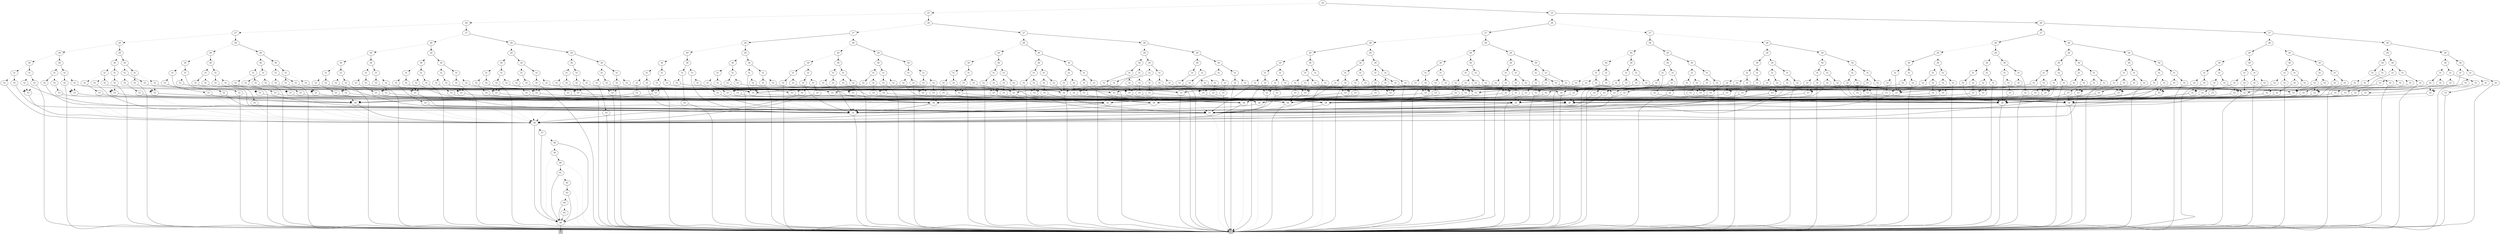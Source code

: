 digraph G {
0 [shape=box, label="0", style=filled, shape=box, height=0.3, width=0.3];
1 [shape=box, label="1", style=filled, shape=box, height=0.3, width=0.3];
3200 [label="24"];
3200 -> 2888 [style=dotted];
3200 -> 3199 [style=filled];
2888 [label="25"];
2888 -> 2735 [style=dotted];
2888 -> 2887 [style=filled];
2735 [label="26"];
2735 -> 2650 [style=dotted];
2735 -> 2734 [style=filled];
2650 [label="27"];
2650 -> 2608 [style=dotted];
2650 -> 2649 [style=filled];
2608 [label="28"];
2608 -> 2584 [style=dotted];
2608 -> 2607 [style=filled];
2584 [label="29"];
2584 -> 2573 [style=dotted];
2584 -> 2583 [style=filled];
2573 [label="30"];
2573 -> 2569 [style=dotted];
2573 -> 2572 [style=filled];
2569 [label="31"];
2569 -> 2567 [style=dotted];
2569 -> 2568 [style=filled];
2567 [label="32"];
2567 -> 2566 [style=dotted];
2567 -> 400 [style=filled];
2566 [label="33"];
2566 -> 2565 [style=dotted];
2566 -> 400 [style=filled];
2565 [label="34"];
2565 -> 444 [style=dotted];
2565 -> 400 [style=filled];
444 [label="35"];
444 -> 400 [style=dotted];
444 -> 1 [style=filled];
400 [label="36"];
400 -> 399 [style=dotted];
400 -> 99 [style=filled];
399 [label="37"];
399 -> 398 [style=dotted];
399 -> 99 [style=filled];
398 [label="38"];
398 -> 397 [style=dotted];
398 -> 99 [style=filled];
397 [label="39"];
397 -> 1 [style=dotted];
397 -> 396 [style=filled];
396 [label="40"];
396 -> 1 [style=dotted];
396 -> 395 [style=filled];
395 [label="41"];
395 -> 394 [style=dotted];
395 -> 99 [style=filled];
394 [label="42"];
394 -> 1 [style=dotted];
394 -> 393 [style=filled];
393 [label="43"];
393 -> 392 [style=dotted];
393 -> 99 [style=filled];
392 [label="44"];
392 -> 391 [style=dotted];
392 -> 99 [style=filled];
391 [label="45"];
391 -> 1 [style=dotted];
391 -> 99 [style=filled];
99 [label="48"];
99 -> 1 [style=dotted];
99 -> 0 [style=filled];
2568 [label="32"];
2568 -> 2566 [style=dotted];
2568 -> 444 [style=filled];
2572 [label="31"];
2572 -> 2570 [style=dotted];
2572 -> 2571 [style=filled];
2570 [label="32"];
2570 -> 2566 [style=dotted];
2570 -> 402 [style=filled];
402 [label="35"];
402 -> 1 [style=dotted];
402 -> 400 [style=filled];
2571 [label="32"];
2571 -> 2566 [style=dotted];
2571 -> 1 [style=filled];
2583 [label="30"];
2583 -> 2579 [style=dotted];
2583 -> 2582 [style=filled];
2579 [label="31"];
2579 -> 2577 [style=dotted];
2579 -> 2578 [style=filled];
2577 [label="32"];
2577 -> 2575 [style=dotted];
2577 -> 2576 [style=filled];
2575 [label="33"];
2575 -> 2565 [style=dotted];
2575 -> 2574 [style=filled];
2574 [label="34"];
2574 -> 400 [style=dotted];
2574 -> 444 [style=filled];
2576 [label="33"];
2576 -> 400 [style=dotted];
2576 -> 2574 [style=filled];
2578 [label="32"];
2578 -> 2575 [style=dotted];
2578 -> 444 [style=filled];
2582 [label="31"];
2582 -> 2580 [style=dotted];
2582 -> 2581 [style=filled];
2580 [label="32"];
2580 -> 2575 [style=dotted];
2580 -> 413 [style=filled];
413 [label="33"];
413 -> 402 [style=dotted];
413 -> 412 [style=filled];
412 [label="34"];
412 -> 402 [style=dotted];
412 -> 1 [style=filled];
2581 [label="32"];
2581 -> 2575 [style=dotted];
2581 -> 1 [style=filled];
2607 [label="29"];
2607 -> 2596 [style=dotted];
2607 -> 2606 [style=filled];
2596 [label="30"];
2596 -> 2592 [style=dotted];
2596 -> 2595 [style=filled];
2592 [label="31"];
2592 -> 2588 [style=dotted];
2592 -> 2591 [style=filled];
2588 [label="32"];
2588 -> 2586 [style=dotted];
2588 -> 2587 [style=filled];
2586 [label="33"];
2586 -> 2565 [style=dotted];
2586 -> 2585 [style=filled];
2585 [label="34"];
2585 -> 400 [style=dotted];
2585 -> 402 [style=filled];
2587 [label="33"];
2587 -> 400 [style=dotted];
2587 -> 2585 [style=filled];
2591 [label="32"];
2591 -> 2586 [style=dotted];
2591 -> 2590 [style=filled];
2590 [label="33"];
2590 -> 444 [style=dotted];
2590 -> 2589 [style=filled];
2589 [label="34"];
2589 -> 444 [style=dotted];
2589 -> 1 [style=filled];
2595 [label="31"];
2595 -> 2593 [style=dotted];
2595 -> 2594 [style=filled];
2593 [label="32"];
2593 -> 2586 [style=dotted];
2593 -> 402 [style=filled];
2594 [label="32"];
2594 -> 2586 [style=dotted];
2594 -> 1 [style=filled];
2606 [label="30"];
2606 -> 2602 [style=dotted];
2606 -> 2605 [style=filled];
2602 [label="31"];
2602 -> 2600 [style=dotted];
2602 -> 2601 [style=filled];
2600 [label="32"];
2600 -> 2598 [style=dotted];
2600 -> 2599 [style=filled];
2598 [label="33"];
2598 -> 2565 [style=dotted];
2598 -> 2597 [style=filled];
2597 [label="34"];
2597 -> 400 [style=dotted];
2597 -> 1 [style=filled];
2599 [label="33"];
2599 -> 400 [style=dotted];
2599 -> 2597 [style=filled];
2601 [label="32"];
2601 -> 2598 [style=dotted];
2601 -> 2590 [style=filled];
2605 [label="31"];
2605 -> 2603 [style=dotted];
2605 -> 2604 [style=filled];
2603 [label="32"];
2603 -> 2598 [style=dotted];
2603 -> 413 [style=filled];
2604 [label="32"];
2604 -> 2598 [style=dotted];
2604 -> 1 [style=filled];
2649 [label="28"];
2649 -> 2628 [style=dotted];
2649 -> 2648 [style=filled];
2628 [label="29"];
2628 -> 2617 [style=dotted];
2628 -> 2627 [style=filled];
2617 [label="30"];
2617 -> 2612 [style=dotted];
2617 -> 2616 [style=filled];
2612 [label="31"];
2612 -> 2610 [style=dotted];
2612 -> 2611 [style=filled];
2610 [label="32"];
2610 -> 2565 [style=dotted];
2610 -> 2609 [style=filled];
2609 [label="33"];
2609 -> 400 [style=dotted];
2609 -> 2565 [style=filled];
2611 [label="32"];
2611 -> 2565 [style=dotted];
2611 -> 444 [style=filled];
2616 [label="31"];
2616 -> 2614 [style=dotted];
2616 -> 2615 [style=filled];
2614 [label="32"];
2614 -> 2565 [style=dotted];
2614 -> 2613 [style=filled];
2613 [label="33"];
2613 -> 402 [style=dotted];
2613 -> 405 [style=filled];
405 [label="34"];
405 -> 1 [style=dotted];
405 -> 402 [style=filled];
2615 [label="32"];
2615 -> 2565 [style=dotted];
2615 -> 1 [style=filled];
2627 [label="30"];
2627 -> 2622 [style=dotted];
2627 -> 2626 [style=filled];
2622 [label="31"];
2622 -> 2620 [style=dotted];
2622 -> 2621 [style=filled];
2620 [label="32"];
2620 -> 2618 [style=dotted];
2620 -> 2619 [style=filled];
2618 [label="33"];
2618 -> 2565 [style=dotted];
2618 -> 444 [style=filled];
2619 [label="33"];
2619 -> 400 [style=dotted];
2619 -> 444 [style=filled];
2621 [label="32"];
2621 -> 2618 [style=dotted];
2621 -> 444 [style=filled];
2626 [label="31"];
2626 -> 2624 [style=dotted];
2626 -> 2625 [style=filled];
2624 [label="32"];
2624 -> 2618 [style=dotted];
2624 -> 2623 [style=filled];
2623 [label="33"];
2623 -> 402 [style=dotted];
2623 -> 1 [style=filled];
2625 [label="32"];
2625 -> 2618 [style=dotted];
2625 -> 1 [style=filled];
2648 [label="29"];
2648 -> 2638 [style=dotted];
2648 -> 2647 [style=filled];
2638 [label="30"];
2638 -> 2634 [style=dotted];
2638 -> 2637 [style=filled];
2634 [label="31"];
2634 -> 2632 [style=dotted];
2634 -> 2633 [style=filled];
2632 [label="32"];
2632 -> 2630 [style=dotted];
2632 -> 2631 [style=filled];
2630 [label="33"];
2630 -> 2565 [style=dotted];
2630 -> 2629 [style=filled];
2629 [label="34"];
2629 -> 444 [style=dotted];
2629 -> 402 [style=filled];
2631 [label="33"];
2631 -> 400 [style=dotted];
2631 -> 2629 [style=filled];
2633 [label="32"];
2633 -> 2630 [style=dotted];
2633 -> 2590 [style=filled];
2637 [label="31"];
2637 -> 2635 [style=dotted];
2637 -> 2636 [style=filled];
2635 [label="32"];
2635 -> 2630 [style=dotted];
2635 -> 2613 [style=filled];
2636 [label="32"];
2636 -> 2630 [style=dotted];
2636 -> 1 [style=filled];
2647 [label="30"];
2647 -> 2643 [style=dotted];
2647 -> 2646 [style=filled];
2643 [label="31"];
2643 -> 2641 [style=dotted];
2643 -> 2642 [style=filled];
2641 [label="32"];
2641 -> 2639 [style=dotted];
2641 -> 2640 [style=filled];
2639 [label="33"];
2639 -> 2565 [style=dotted];
2639 -> 2589 [style=filled];
2640 [label="33"];
2640 -> 400 [style=dotted];
2640 -> 2589 [style=filled];
2642 [label="32"];
2642 -> 2639 [style=dotted];
2642 -> 2590 [style=filled];
2646 [label="31"];
2646 -> 2644 [style=dotted];
2646 -> 2645 [style=filled];
2644 [label="32"];
2644 -> 2639 [style=dotted];
2644 -> 2623 [style=filled];
2645 [label="32"];
2645 -> 2639 [style=dotted];
2645 -> 1 [style=filled];
2734 [label="27"];
2734 -> 2693 [style=dotted];
2734 -> 2733 [style=filled];
2693 [label="28"];
2693 -> 2672 [style=dotted];
2693 -> 2692 [style=filled];
2672 [label="29"];
2672 -> 2661 [style=dotted];
2672 -> 2671 [style=filled];
2661 [label="30"];
2661 -> 2657 [style=dotted];
2661 -> 2660 [style=filled];
2657 [label="31"];
2657 -> 2654 [style=dotted];
2657 -> 2656 [style=filled];
2654 [label="32"];
2654 -> 2652 [style=dotted];
2654 -> 2653 [style=filled];
2652 [label="33"];
2652 -> 2565 [style=dotted];
2652 -> 2651 [style=filled];
2651 [label="34"];
2651 -> 402 [style=dotted];
2651 -> 400 [style=filled];
2653 [label="33"];
2653 -> 400 [style=dotted];
2653 -> 2651 [style=filled];
2656 [label="32"];
2656 -> 2652 [style=dotted];
2656 -> 2655 [style=filled];
2655 [label="33"];
2655 -> 444 [style=dotted];
2655 -> 468 [style=filled];
468 [label="34"];
468 -> 1 [style=dotted];
468 -> 444 [style=filled];
2660 [label="31"];
2660 -> 2658 [style=dotted];
2660 -> 2659 [style=filled];
2658 [label="32"];
2658 -> 2652 [style=dotted];
2658 -> 402 [style=filled];
2659 [label="32"];
2659 -> 2652 [style=dotted];
2659 -> 1 [style=filled];
2671 [label="30"];
2671 -> 2667 [style=dotted];
2671 -> 2670 [style=filled];
2667 [label="31"];
2667 -> 2665 [style=dotted];
2667 -> 2666 [style=filled];
2665 [label="32"];
2665 -> 2663 [style=dotted];
2665 -> 2664 [style=filled];
2663 [label="33"];
2663 -> 2565 [style=dotted];
2663 -> 2662 [style=filled];
2662 [label="34"];
2662 -> 402 [style=dotted];
2662 -> 444 [style=filled];
2664 [label="33"];
2664 -> 400 [style=dotted];
2664 -> 2662 [style=filled];
2666 [label="32"];
2666 -> 2663 [style=dotted];
2666 -> 2655 [style=filled];
2670 [label="31"];
2670 -> 2668 [style=dotted];
2670 -> 2669 [style=filled];
2668 [label="32"];
2668 -> 2663 [style=dotted];
2668 -> 413 [style=filled];
2669 [label="32"];
2669 -> 2663 [style=dotted];
2669 -> 1 [style=filled];
2692 [label="29"];
2692 -> 2682 [style=dotted];
2692 -> 2691 [style=filled];
2682 [label="30"];
2682 -> 2678 [style=dotted];
2682 -> 2681 [style=filled];
2678 [label="31"];
2678 -> 2675 [style=dotted];
2678 -> 2677 [style=filled];
2675 [label="32"];
2675 -> 2673 [style=dotted];
2675 -> 2674 [style=filled];
2673 [label="33"];
2673 -> 2565 [style=dotted];
2673 -> 402 [style=filled];
2674 [label="33"];
2674 -> 400 [style=dotted];
2674 -> 402 [style=filled];
2677 [label="32"];
2677 -> 2673 [style=dotted];
2677 -> 2676 [style=filled];
2676 [label="33"];
2676 -> 444 [style=dotted];
2676 -> 1 [style=filled];
2681 [label="31"];
2681 -> 2679 [style=dotted];
2681 -> 2680 [style=filled];
2679 [label="32"];
2679 -> 2673 [style=dotted];
2679 -> 402 [style=filled];
2680 [label="32"];
2680 -> 2673 [style=dotted];
2680 -> 1 [style=filled];
2691 [label="30"];
2691 -> 2687 [style=dotted];
2691 -> 2690 [style=filled];
2687 [label="31"];
2687 -> 2685 [style=dotted];
2687 -> 2686 [style=filled];
2685 [label="32"];
2685 -> 2683 [style=dotted];
2685 -> 2684 [style=filled];
2683 [label="33"];
2683 -> 2565 [style=dotted];
2683 -> 412 [style=filled];
2684 [label="33"];
2684 -> 400 [style=dotted];
2684 -> 412 [style=filled];
2686 [label="32"];
2686 -> 2683 [style=dotted];
2686 -> 2676 [style=filled];
2690 [label="31"];
2690 -> 2688 [style=dotted];
2690 -> 2689 [style=filled];
2688 [label="32"];
2688 -> 2683 [style=dotted];
2688 -> 413 [style=filled];
2689 [label="32"];
2689 -> 2683 [style=dotted];
2689 -> 1 [style=filled];
2733 [label="28"];
2733 -> 2713 [style=dotted];
2733 -> 2732 [style=filled];
2713 [label="29"];
2713 -> 2703 [style=dotted];
2713 -> 2712 [style=filled];
2703 [label="30"];
2703 -> 2699 [style=dotted];
2703 -> 2702 [style=filled];
2699 [label="31"];
2699 -> 2697 [style=dotted];
2699 -> 2698 [style=filled];
2697 [label="32"];
2697 -> 2695 [style=dotted];
2697 -> 2696 [style=filled];
2695 [label="33"];
2695 -> 2565 [style=dotted];
2695 -> 2694 [style=filled];
2694 [label="34"];
2694 -> 1 [style=dotted];
2694 -> 400 [style=filled];
2696 [label="33"];
2696 -> 400 [style=dotted];
2696 -> 2694 [style=filled];
2698 [label="32"];
2698 -> 2695 [style=dotted];
2698 -> 2655 [style=filled];
2702 [label="31"];
2702 -> 2700 [style=dotted];
2702 -> 2701 [style=filled];
2700 [label="32"];
2700 -> 2695 [style=dotted];
2700 -> 2613 [style=filled];
2701 [label="32"];
2701 -> 2695 [style=dotted];
2701 -> 1 [style=filled];
2712 [label="30"];
2712 -> 2708 [style=dotted];
2712 -> 2711 [style=filled];
2708 [label="31"];
2708 -> 2706 [style=dotted];
2708 -> 2707 [style=filled];
2706 [label="32"];
2706 -> 2704 [style=dotted];
2706 -> 2705 [style=filled];
2704 [label="33"];
2704 -> 2565 [style=dotted];
2704 -> 468 [style=filled];
2705 [label="33"];
2705 -> 400 [style=dotted];
2705 -> 468 [style=filled];
2707 [label="32"];
2707 -> 2704 [style=dotted];
2707 -> 2655 [style=filled];
2711 [label="31"];
2711 -> 2709 [style=dotted];
2711 -> 2710 [style=filled];
2709 [label="32"];
2709 -> 2704 [style=dotted];
2709 -> 2623 [style=filled];
2710 [label="32"];
2710 -> 2704 [style=dotted];
2710 -> 1 [style=filled];
2732 [label="29"];
2732 -> 2722 [style=dotted];
2732 -> 2731 [style=filled];
2722 [label="30"];
2722 -> 2718 [style=dotted];
2722 -> 2721 [style=filled];
2718 [label="31"];
2718 -> 2716 [style=dotted];
2718 -> 2717 [style=filled];
2716 [label="32"];
2716 -> 2714 [style=dotted];
2716 -> 2715 [style=filled];
2714 [label="33"];
2714 -> 2565 [style=dotted];
2714 -> 405 [style=filled];
2715 [label="33"];
2715 -> 400 [style=dotted];
2715 -> 405 [style=filled];
2717 [label="32"];
2717 -> 2714 [style=dotted];
2717 -> 2676 [style=filled];
2721 [label="31"];
2721 -> 2719 [style=dotted];
2721 -> 2720 [style=filled];
2719 [label="32"];
2719 -> 2714 [style=dotted];
2719 -> 2613 [style=filled];
2720 [label="32"];
2720 -> 2714 [style=dotted];
2720 -> 1 [style=filled];
2731 [label="30"];
2731 -> 2727 [style=dotted];
2731 -> 2730 [style=filled];
2727 [label="31"];
2727 -> 2725 [style=dotted];
2727 -> 2726 [style=filled];
2725 [label="32"];
2725 -> 2723 [style=dotted];
2725 -> 2724 [style=filled];
2723 [label="33"];
2723 -> 2565 [style=dotted];
2723 -> 1 [style=filled];
2724 [label="33"];
2724 -> 400 [style=dotted];
2724 -> 1 [style=filled];
2726 [label="32"];
2726 -> 2723 [style=dotted];
2726 -> 2676 [style=filled];
2730 [label="31"];
2730 -> 2728 [style=dotted];
2730 -> 2729 [style=filled];
2728 [label="32"];
2728 -> 2723 [style=dotted];
2728 -> 2623 [style=filled];
2729 [label="32"];
2729 -> 2723 [style=dotted];
2729 -> 1 [style=filled];
2887 [label="26"];
2887 -> 2812 [style=dotted];
2887 -> 2886 [style=filled];
2812 [label="27"];
2812 -> 2774 [style=dotted];
2812 -> 2811 [style=filled];
2774 [label="28"];
2774 -> 2754 [style=dotted];
2774 -> 2773 [style=filled];
2754 [label="29"];
2754 -> 2745 [style=dotted];
2754 -> 2753 [style=filled];
2745 [label="30"];
2745 -> 2740 [style=dotted];
2745 -> 2744 [style=filled];
2740 [label="31"];
2740 -> 2738 [style=dotted];
2740 -> 2739 [style=filled];
2738 [label="32"];
2738 -> 2736 [style=dotted];
2738 -> 2737 [style=filled];
2736 [label="33"];
2736 -> 444 [style=dotted];
2736 -> 400 [style=filled];
2737 [label="33"];
2737 -> 2574 [style=dotted];
2737 -> 400 [style=filled];
2739 [label="32"];
2739 -> 2736 [style=dotted];
2739 -> 444 [style=filled];
2744 [label="31"];
2744 -> 2742 [style=dotted];
2744 -> 2743 [style=filled];
2742 [label="32"];
2742 -> 2736 [style=dotted];
2742 -> 2741 [style=filled];
2741 [label="33"];
2741 -> 412 [style=dotted];
2741 -> 402 [style=filled];
2743 [label="32"];
2743 -> 2736 [style=dotted];
2743 -> 1 [style=filled];
2753 [label="30"];
2753 -> 2749 [style=dotted];
2753 -> 2752 [style=filled];
2749 [label="31"];
2749 -> 2747 [style=dotted];
2749 -> 2748 [style=filled];
2747 [label="32"];
2747 -> 2746 [style=dotted];
2747 -> 2574 [style=filled];
2746 [label="33"];
2746 -> 444 [style=dotted];
2746 -> 2574 [style=filled];
2748 [label="32"];
2748 -> 2746 [style=dotted];
2748 -> 444 [style=filled];
2752 [label="31"];
2752 -> 2750 [style=dotted];
2752 -> 2751 [style=filled];
2750 [label="32"];
2750 -> 2746 [style=dotted];
2750 -> 412 [style=filled];
2751 [label="32"];
2751 -> 2746 [style=dotted];
2751 -> 1 [style=filled];
2773 [label="29"];
2773 -> 2763 [style=dotted];
2773 -> 2772 [style=filled];
2763 [label="30"];
2763 -> 2759 [style=dotted];
2763 -> 2762 [style=filled];
2759 [label="31"];
2759 -> 2757 [style=dotted];
2759 -> 2758 [style=filled];
2757 [label="32"];
2757 -> 2755 [style=dotted];
2757 -> 2756 [style=filled];
2755 [label="33"];
2755 -> 444 [style=dotted];
2755 -> 2585 [style=filled];
2756 [label="33"];
2756 -> 2574 [style=dotted];
2756 -> 2585 [style=filled];
2758 [label="32"];
2758 -> 2755 [style=dotted];
2758 -> 2590 [style=filled];
2762 [label="31"];
2762 -> 2760 [style=dotted];
2762 -> 2761 [style=filled];
2760 [label="32"];
2760 -> 2755 [style=dotted];
2760 -> 2741 [style=filled];
2761 [label="32"];
2761 -> 2755 [style=dotted];
2761 -> 1 [style=filled];
2772 [label="30"];
2772 -> 2768 [style=dotted];
2772 -> 2771 [style=filled];
2768 [label="31"];
2768 -> 2766 [style=dotted];
2768 -> 2767 [style=filled];
2766 [label="32"];
2766 -> 2764 [style=dotted];
2766 -> 2765 [style=filled];
2764 [label="33"];
2764 -> 444 [style=dotted];
2764 -> 2597 [style=filled];
2765 [label="33"];
2765 -> 2574 [style=dotted];
2765 -> 2597 [style=filled];
2767 [label="32"];
2767 -> 2764 [style=dotted];
2767 -> 2590 [style=filled];
2771 [label="31"];
2771 -> 2769 [style=dotted];
2771 -> 2770 [style=filled];
2769 [label="32"];
2769 -> 2764 [style=dotted];
2769 -> 412 [style=filled];
2770 [label="32"];
2770 -> 2764 [style=dotted];
2770 -> 1 [style=filled];
2811 [label="28"];
2811 -> 2793 [style=dotted];
2811 -> 2810 [style=filled];
2793 [label="29"];
2793 -> 2784 [style=dotted];
2793 -> 2792 [style=filled];
2784 [label="30"];
2784 -> 2779 [style=dotted];
2784 -> 2783 [style=filled];
2779 [label="31"];
2779 -> 2777 [style=dotted];
2779 -> 2778 [style=filled];
2777 [label="32"];
2777 -> 2775 [style=dotted];
2777 -> 2776 [style=filled];
2775 [label="33"];
2775 -> 444 [style=dotted];
2775 -> 2565 [style=filled];
2776 [label="33"];
2776 -> 2574 [style=dotted];
2776 -> 2565 [style=filled];
2778 [label="32"];
2778 -> 2775 [style=dotted];
2778 -> 444 [style=filled];
2783 [label="31"];
2783 -> 2781 [style=dotted];
2783 -> 2782 [style=filled];
2781 [label="32"];
2781 -> 2775 [style=dotted];
2781 -> 2780 [style=filled];
2780 [label="33"];
2780 -> 412 [style=dotted];
2780 -> 405 [style=filled];
2782 [label="32"];
2782 -> 2775 [style=dotted];
2782 -> 1 [style=filled];
2792 [label="30"];
2792 -> 2787 [style=dotted];
2792 -> 2791 [style=filled];
2787 [label="31"];
2787 -> 2786 [style=dotted];
2787 -> 444 [style=filled];
2786 [label="32"];
2786 -> 444 [style=dotted];
2786 -> 2785 [style=filled];
2785 [label="33"];
2785 -> 2574 [style=dotted];
2785 -> 444 [style=filled];
2791 [label="31"];
2791 -> 2789 [style=dotted];
2791 -> 2790 [style=filled];
2789 [label="32"];
2789 -> 444 [style=dotted];
2789 -> 2788 [style=filled];
2788 [label="33"];
2788 -> 412 [style=dotted];
2788 -> 1 [style=filled];
2790 [label="32"];
2790 -> 444 [style=dotted];
2790 -> 1 [style=filled];
2810 [label="29"];
2810 -> 2802 [style=dotted];
2810 -> 2809 [style=filled];
2802 [label="30"];
2802 -> 2798 [style=dotted];
2802 -> 2801 [style=filled];
2798 [label="31"];
2798 -> 2796 [style=dotted];
2798 -> 2797 [style=filled];
2796 [label="32"];
2796 -> 2794 [style=dotted];
2796 -> 2795 [style=filled];
2794 [label="33"];
2794 -> 444 [style=dotted];
2794 -> 2629 [style=filled];
2795 [label="33"];
2795 -> 2574 [style=dotted];
2795 -> 2629 [style=filled];
2797 [label="32"];
2797 -> 2794 [style=dotted];
2797 -> 2590 [style=filled];
2801 [label="31"];
2801 -> 2799 [style=dotted];
2801 -> 2800 [style=filled];
2799 [label="32"];
2799 -> 2794 [style=dotted];
2799 -> 2780 [style=filled];
2800 [label="32"];
2800 -> 2794 [style=dotted];
2800 -> 1 [style=filled];
2809 [label="30"];
2809 -> 2805 [style=dotted];
2809 -> 2808 [style=filled];
2805 [label="31"];
2805 -> 2804 [style=dotted];
2805 -> 2590 [style=filled];
2804 [label="32"];
2804 -> 2590 [style=dotted];
2804 -> 2803 [style=filled];
2803 [label="33"];
2803 -> 2574 [style=dotted];
2803 -> 2589 [style=filled];
2808 [label="31"];
2808 -> 2806 [style=dotted];
2808 -> 2807 [style=filled];
2806 [label="32"];
2806 -> 2590 [style=dotted];
2806 -> 2788 [style=filled];
2807 [label="32"];
2807 -> 2590 [style=dotted];
2807 -> 1 [style=filled];
2886 [label="27"];
2886 -> 2850 [style=dotted];
2886 -> 2885 [style=filled];
2850 [label="28"];
2850 -> 2831 [style=dotted];
2850 -> 2849 [style=filled];
2831 [label="29"];
2831 -> 2821 [style=dotted];
2831 -> 2830 [style=filled];
2821 [label="30"];
2821 -> 2817 [style=dotted];
2821 -> 2820 [style=filled];
2817 [label="31"];
2817 -> 2815 [style=dotted];
2817 -> 2816 [style=filled];
2815 [label="32"];
2815 -> 2813 [style=dotted];
2815 -> 2814 [style=filled];
2813 [label="33"];
2813 -> 444 [style=dotted];
2813 -> 2651 [style=filled];
2814 [label="33"];
2814 -> 2574 [style=dotted];
2814 -> 2651 [style=filled];
2816 [label="32"];
2816 -> 2813 [style=dotted];
2816 -> 2655 [style=filled];
2820 [label="31"];
2820 -> 2818 [style=dotted];
2820 -> 2819 [style=filled];
2818 [label="32"];
2818 -> 2813 [style=dotted];
2818 -> 2741 [style=filled];
2819 [label="32"];
2819 -> 2813 [style=dotted];
2819 -> 1 [style=filled];
2830 [label="30"];
2830 -> 2826 [style=dotted];
2830 -> 2829 [style=filled];
2826 [label="31"];
2826 -> 2824 [style=dotted];
2826 -> 2825 [style=filled];
2824 [label="32"];
2824 -> 2822 [style=dotted];
2824 -> 2823 [style=filled];
2822 [label="33"];
2822 -> 444 [style=dotted];
2822 -> 2662 [style=filled];
2823 [label="33"];
2823 -> 2574 [style=dotted];
2823 -> 2662 [style=filled];
2825 [label="32"];
2825 -> 2822 [style=dotted];
2825 -> 2655 [style=filled];
2829 [label="31"];
2829 -> 2827 [style=dotted];
2829 -> 2828 [style=filled];
2827 [label="32"];
2827 -> 2822 [style=dotted];
2827 -> 412 [style=filled];
2828 [label="32"];
2828 -> 2822 [style=dotted];
2828 -> 1 [style=filled];
2849 [label="29"];
2849 -> 2840 [style=dotted];
2849 -> 2848 [style=filled];
2840 [label="30"];
2840 -> 2836 [style=dotted];
2840 -> 2839 [style=filled];
2836 [label="31"];
2836 -> 2834 [style=dotted];
2836 -> 2835 [style=filled];
2834 [label="32"];
2834 -> 2832 [style=dotted];
2834 -> 2833 [style=filled];
2832 [label="33"];
2832 -> 444 [style=dotted];
2832 -> 402 [style=filled];
2833 [label="33"];
2833 -> 2574 [style=dotted];
2833 -> 402 [style=filled];
2835 [label="32"];
2835 -> 2832 [style=dotted];
2835 -> 2676 [style=filled];
2839 [label="31"];
2839 -> 2837 [style=dotted];
2839 -> 2838 [style=filled];
2837 [label="32"];
2837 -> 2832 [style=dotted];
2837 -> 2741 [style=filled];
2838 [label="32"];
2838 -> 2832 [style=dotted];
2838 -> 1 [style=filled];
2848 [label="30"];
2848 -> 2844 [style=dotted];
2848 -> 2847 [style=filled];
2844 [label="31"];
2844 -> 2842 [style=dotted];
2844 -> 2843 [style=filled];
2842 [label="32"];
2842 -> 445 [style=dotted];
2842 -> 2841 [style=filled];
445 [label="33"];
445 -> 444 [style=dotted];
445 -> 412 [style=filled];
2841 [label="33"];
2841 -> 2574 [style=dotted];
2841 -> 412 [style=filled];
2843 [label="32"];
2843 -> 445 [style=dotted];
2843 -> 2676 [style=filled];
2847 [label="31"];
2847 -> 2845 [style=dotted];
2847 -> 2846 [style=filled];
2845 [label="32"];
2845 -> 445 [style=dotted];
2845 -> 412 [style=filled];
2846 [label="32"];
2846 -> 445 [style=dotted];
2846 -> 1 [style=filled];
2885 [label="28"];
2885 -> 2867 [style=dotted];
2885 -> 2884 [style=filled];
2867 [label="29"];
2867 -> 2859 [style=dotted];
2867 -> 2866 [style=filled];
2859 [label="30"];
2859 -> 2855 [style=dotted];
2859 -> 2858 [style=filled];
2855 [label="31"];
2855 -> 2853 [style=dotted];
2855 -> 2854 [style=filled];
2853 [label="32"];
2853 -> 2851 [style=dotted];
2853 -> 2852 [style=filled];
2851 [label="33"];
2851 -> 444 [style=dotted];
2851 -> 2694 [style=filled];
2852 [label="33"];
2852 -> 2574 [style=dotted];
2852 -> 2694 [style=filled];
2854 [label="32"];
2854 -> 2851 [style=dotted];
2854 -> 2655 [style=filled];
2858 [label="31"];
2858 -> 2856 [style=dotted];
2858 -> 2857 [style=filled];
2856 [label="32"];
2856 -> 2851 [style=dotted];
2856 -> 2780 [style=filled];
2857 [label="32"];
2857 -> 2851 [style=dotted];
2857 -> 1 [style=filled];
2866 [label="30"];
2866 -> 2862 [style=dotted];
2866 -> 2865 [style=filled];
2862 [label="31"];
2862 -> 2861 [style=dotted];
2862 -> 2655 [style=filled];
2861 [label="32"];
2861 -> 2655 [style=dotted];
2861 -> 2860 [style=filled];
2860 [label="33"];
2860 -> 2574 [style=dotted];
2860 -> 468 [style=filled];
2865 [label="31"];
2865 -> 2863 [style=dotted];
2865 -> 2864 [style=filled];
2863 [label="32"];
2863 -> 2655 [style=dotted];
2863 -> 2788 [style=filled];
2864 [label="32"];
2864 -> 2655 [style=dotted];
2864 -> 1 [style=filled];
2884 [label="29"];
2884 -> 2876 [style=dotted];
2884 -> 2883 [style=filled];
2876 [label="30"];
2876 -> 2872 [style=dotted];
2876 -> 2875 [style=filled];
2872 [label="31"];
2872 -> 2870 [style=dotted];
2872 -> 2871 [style=filled];
2870 [label="32"];
2870 -> 2868 [style=dotted];
2870 -> 2869 [style=filled];
2868 [label="33"];
2868 -> 444 [style=dotted];
2868 -> 405 [style=filled];
2869 [label="33"];
2869 -> 2574 [style=dotted];
2869 -> 405 [style=filled];
2871 [label="32"];
2871 -> 2868 [style=dotted];
2871 -> 2676 [style=filled];
2875 [label="31"];
2875 -> 2873 [style=dotted];
2875 -> 2874 [style=filled];
2873 [label="32"];
2873 -> 2868 [style=dotted];
2873 -> 2780 [style=filled];
2874 [label="32"];
2874 -> 2868 [style=dotted];
2874 -> 1 [style=filled];
2883 [label="30"];
2883 -> 2879 [style=dotted];
2883 -> 2882 [style=filled];
2879 [label="31"];
2879 -> 2878 [style=dotted];
2879 -> 2676 [style=filled];
2878 [label="32"];
2878 -> 2676 [style=dotted];
2878 -> 2877 [style=filled];
2877 [label="33"];
2877 -> 2574 [style=dotted];
2877 -> 1 [style=filled];
2882 [label="31"];
2882 -> 2880 [style=dotted];
2882 -> 2881 [style=filled];
2880 [label="32"];
2880 -> 2676 [style=dotted];
2880 -> 2788 [style=filled];
2881 [label="32"];
2881 -> 2676 [style=dotted];
2881 -> 1 [style=filled];
3199 [label="25"];
3199 -> 3048 [style=dotted];
3199 -> 3198 [style=filled];
3048 [label="26"];
3048 -> 2966 [style=dotted];
3048 -> 3047 [style=filled];
2966 [label="27"];
2966 -> 2927 [style=dotted];
2966 -> 2965 [style=filled];
2927 [label="28"];
2927 -> 2908 [style=dotted];
2927 -> 2926 [style=filled];
2908 [label="29"];
2908 -> 2898 [style=dotted];
2908 -> 2907 [style=filled];
2898 [label="30"];
2898 -> 2894 [style=dotted];
2898 -> 2897 [style=filled];
2894 [label="31"];
2894 -> 2891 [style=dotted];
2894 -> 2893 [style=filled];
2891 [label="32"];
2891 -> 2889 [style=dotted];
2891 -> 2890 [style=filled];
2889 [label="33"];
2889 -> 2629 [style=dotted];
2889 -> 400 [style=filled];
2890 [label="33"];
2890 -> 2585 [style=dotted];
2890 -> 400 [style=filled];
2893 [label="32"];
2893 -> 2889 [style=dotted];
2893 -> 2892 [style=filled];
2892 [label="33"];
2892 -> 2589 [style=dotted];
2892 -> 444 [style=filled];
2897 [label="31"];
2897 -> 2895 [style=dotted];
2897 -> 2896 [style=filled];
2895 [label="32"];
2895 -> 2889 [style=dotted];
2895 -> 402 [style=filled];
2896 [label="32"];
2896 -> 2889 [style=dotted];
2896 -> 1 [style=filled];
2907 [label="30"];
2907 -> 2903 [style=dotted];
2907 -> 2906 [style=filled];
2903 [label="31"];
2903 -> 2901 [style=dotted];
2903 -> 2902 [style=filled];
2901 [label="32"];
2901 -> 2899 [style=dotted];
2901 -> 2900 [style=filled];
2899 [label="33"];
2899 -> 2629 [style=dotted];
2899 -> 2574 [style=filled];
2900 [label="33"];
2900 -> 2585 [style=dotted];
2900 -> 2574 [style=filled];
2902 [label="32"];
2902 -> 2899 [style=dotted];
2902 -> 2892 [style=filled];
2906 [label="31"];
2906 -> 2904 [style=dotted];
2906 -> 2905 [style=filled];
2904 [label="32"];
2904 -> 2899 [style=dotted];
2904 -> 413 [style=filled];
2905 [label="32"];
2905 -> 2899 [style=dotted];
2905 -> 1 [style=filled];
2926 [label="29"];
2926 -> 2916 [style=dotted];
2926 -> 2925 [style=filled];
2916 [label="30"];
2916 -> 2912 [style=dotted];
2916 -> 2915 [style=filled];
2912 [label="31"];
2912 -> 2910 [style=dotted];
2912 -> 2911 [style=filled];
2910 [label="32"];
2910 -> 2909 [style=dotted];
2910 -> 2585 [style=filled];
2909 [label="33"];
2909 -> 2629 [style=dotted];
2909 -> 2585 [style=filled];
2911 [label="32"];
2911 -> 2909 [style=dotted];
2911 -> 2589 [style=filled];
2915 [label="31"];
2915 -> 2913 [style=dotted];
2915 -> 2914 [style=filled];
2913 [label="32"];
2913 -> 2909 [style=dotted];
2913 -> 402 [style=filled];
2914 [label="32"];
2914 -> 2909 [style=dotted];
2914 -> 1 [style=filled];
2925 [label="30"];
2925 -> 2921 [style=dotted];
2925 -> 2924 [style=filled];
2921 [label="31"];
2921 -> 2919 [style=dotted];
2921 -> 2920 [style=filled];
2919 [label="32"];
2919 -> 2917 [style=dotted];
2919 -> 2918 [style=filled];
2917 [label="33"];
2917 -> 2629 [style=dotted];
2917 -> 2597 [style=filled];
2918 [label="33"];
2918 -> 2585 [style=dotted];
2918 -> 2597 [style=filled];
2920 [label="32"];
2920 -> 2917 [style=dotted];
2920 -> 2589 [style=filled];
2924 [label="31"];
2924 -> 2922 [style=dotted];
2924 -> 2923 [style=filled];
2922 [label="32"];
2922 -> 2917 [style=dotted];
2922 -> 413 [style=filled];
2923 [label="32"];
2923 -> 2917 [style=dotted];
2923 -> 1 [style=filled];
2965 [label="28"];
2965 -> 2946 [style=dotted];
2965 -> 2964 [style=filled];
2946 [label="29"];
2946 -> 2936 [style=dotted];
2946 -> 2945 [style=filled];
2936 [label="30"];
2936 -> 2932 [style=dotted];
2936 -> 2935 [style=filled];
2932 [label="31"];
2932 -> 2930 [style=dotted];
2932 -> 2931 [style=filled];
2930 [label="32"];
2930 -> 2928 [style=dotted];
2930 -> 2929 [style=filled];
2928 [label="33"];
2928 -> 2629 [style=dotted];
2928 -> 2565 [style=filled];
2929 [label="33"];
2929 -> 2585 [style=dotted];
2929 -> 2565 [style=filled];
2931 [label="32"];
2931 -> 2928 [style=dotted];
2931 -> 2892 [style=filled];
2935 [label="31"];
2935 -> 2933 [style=dotted];
2935 -> 2934 [style=filled];
2933 [label="32"];
2933 -> 2928 [style=dotted];
2933 -> 2613 [style=filled];
2934 [label="32"];
2934 -> 2928 [style=dotted];
2934 -> 1 [style=filled];
2945 [label="30"];
2945 -> 2941 [style=dotted];
2945 -> 2944 [style=filled];
2941 [label="31"];
2941 -> 2939 [style=dotted];
2941 -> 2940 [style=filled];
2939 [label="32"];
2939 -> 2937 [style=dotted];
2939 -> 2938 [style=filled];
2937 [label="33"];
2937 -> 2629 [style=dotted];
2937 -> 444 [style=filled];
2938 [label="33"];
2938 -> 2585 [style=dotted];
2938 -> 444 [style=filled];
2940 [label="32"];
2940 -> 2937 [style=dotted];
2940 -> 2892 [style=filled];
2944 [label="31"];
2944 -> 2942 [style=dotted];
2944 -> 2943 [style=filled];
2942 [label="32"];
2942 -> 2937 [style=dotted];
2942 -> 2623 [style=filled];
2943 [label="32"];
2943 -> 2937 [style=dotted];
2943 -> 1 [style=filled];
2964 [label="29"];
2964 -> 2954 [style=dotted];
2964 -> 2963 [style=filled];
2954 [label="30"];
2954 -> 2950 [style=dotted];
2954 -> 2953 [style=filled];
2950 [label="31"];
2950 -> 2948 [style=dotted];
2950 -> 2949 [style=filled];
2948 [label="32"];
2948 -> 2629 [style=dotted];
2948 -> 2947 [style=filled];
2947 [label="33"];
2947 -> 2585 [style=dotted];
2947 -> 2629 [style=filled];
2949 [label="32"];
2949 -> 2629 [style=dotted];
2949 -> 2589 [style=filled];
2953 [label="31"];
2953 -> 2951 [style=dotted];
2953 -> 2952 [style=filled];
2951 [label="32"];
2951 -> 2629 [style=dotted];
2951 -> 2613 [style=filled];
2952 [label="32"];
2952 -> 2629 [style=dotted];
2952 -> 1 [style=filled];
2963 [label="30"];
2963 -> 2959 [style=dotted];
2963 -> 2962 [style=filled];
2959 [label="31"];
2959 -> 2957 [style=dotted];
2959 -> 2958 [style=filled];
2957 [label="32"];
2957 -> 2955 [style=dotted];
2957 -> 2956 [style=filled];
2955 [label="33"];
2955 -> 2629 [style=dotted];
2955 -> 2589 [style=filled];
2956 [label="33"];
2956 -> 2585 [style=dotted];
2956 -> 2589 [style=filled];
2958 [label="32"];
2958 -> 2955 [style=dotted];
2958 -> 2589 [style=filled];
2962 [label="31"];
2962 -> 2960 [style=dotted];
2962 -> 2961 [style=filled];
2960 [label="32"];
2960 -> 2955 [style=dotted];
2960 -> 2623 [style=filled];
2961 [label="32"];
2961 -> 2955 [style=dotted];
2961 -> 1 [style=filled];
3047 [label="27"];
3047 -> 3007 [style=dotted];
3047 -> 3046 [style=filled];
3007 [label="28"];
3007 -> 2986 [style=dotted];
3007 -> 3006 [style=filled];
2986 [label="29"];
2986 -> 2976 [style=dotted];
2986 -> 2985 [style=filled];
2976 [label="30"];
2976 -> 2972 [style=dotted];
2976 -> 2975 [style=filled];
2972 [label="31"];
2972 -> 2969 [style=dotted];
2972 -> 2971 [style=filled];
2969 [label="32"];
2969 -> 2967 [style=dotted];
2969 -> 2968 [style=filled];
2967 [label="33"];
2967 -> 2629 [style=dotted];
2967 -> 2651 [style=filled];
2968 [label="33"];
2968 -> 2585 [style=dotted];
2968 -> 2651 [style=filled];
2971 [label="32"];
2971 -> 2967 [style=dotted];
2971 -> 2970 [style=filled];
2970 [label="33"];
2970 -> 2589 [style=dotted];
2970 -> 468 [style=filled];
2975 [label="31"];
2975 -> 2973 [style=dotted];
2975 -> 2974 [style=filled];
2973 [label="32"];
2973 -> 2967 [style=dotted];
2973 -> 402 [style=filled];
2974 [label="32"];
2974 -> 2967 [style=dotted];
2974 -> 1 [style=filled];
2985 [label="30"];
2985 -> 2981 [style=dotted];
2985 -> 2984 [style=filled];
2981 [label="31"];
2981 -> 2979 [style=dotted];
2981 -> 2980 [style=filled];
2979 [label="32"];
2979 -> 2977 [style=dotted];
2979 -> 2978 [style=filled];
2977 [label="33"];
2977 -> 2629 [style=dotted];
2977 -> 2662 [style=filled];
2978 [label="33"];
2978 -> 2585 [style=dotted];
2978 -> 2662 [style=filled];
2980 [label="32"];
2980 -> 2977 [style=dotted];
2980 -> 2970 [style=filled];
2984 [label="31"];
2984 -> 2982 [style=dotted];
2984 -> 2983 [style=filled];
2982 [label="32"];
2982 -> 2977 [style=dotted];
2982 -> 413 [style=filled];
2983 [label="32"];
2983 -> 2977 [style=dotted];
2983 -> 1 [style=filled];
3006 [label="29"];
3006 -> 2996 [style=dotted];
3006 -> 3005 [style=filled];
2996 [label="30"];
2996 -> 2992 [style=dotted];
2996 -> 2995 [style=filled];
2992 [label="31"];
2992 -> 2989 [style=dotted];
2992 -> 2991 [style=filled];
2989 [label="32"];
2989 -> 2987 [style=dotted];
2989 -> 2988 [style=filled];
2987 [label="33"];
2987 -> 2629 [style=dotted];
2987 -> 402 [style=filled];
2988 [label="33"];
2988 -> 2585 [style=dotted];
2988 -> 402 [style=filled];
2991 [label="32"];
2991 -> 2987 [style=dotted];
2991 -> 2990 [style=filled];
2990 [label="33"];
2990 -> 2589 [style=dotted];
2990 -> 1 [style=filled];
2995 [label="31"];
2995 -> 2993 [style=dotted];
2995 -> 2994 [style=filled];
2993 [label="32"];
2993 -> 2987 [style=dotted];
2993 -> 402 [style=filled];
2994 [label="32"];
2994 -> 2987 [style=dotted];
2994 -> 1 [style=filled];
3005 [label="30"];
3005 -> 3001 [style=dotted];
3005 -> 3004 [style=filled];
3001 [label="31"];
3001 -> 2999 [style=dotted];
3001 -> 3000 [style=filled];
2999 [label="32"];
2999 -> 2997 [style=dotted];
2999 -> 2998 [style=filled];
2997 [label="33"];
2997 -> 2629 [style=dotted];
2997 -> 412 [style=filled];
2998 [label="33"];
2998 -> 2585 [style=dotted];
2998 -> 412 [style=filled];
3000 [label="32"];
3000 -> 2997 [style=dotted];
3000 -> 2990 [style=filled];
3004 [label="31"];
3004 -> 3002 [style=dotted];
3004 -> 3003 [style=filled];
3002 [label="32"];
3002 -> 2997 [style=dotted];
3002 -> 413 [style=filled];
3003 [label="32"];
3003 -> 2997 [style=dotted];
3003 -> 1 [style=filled];
3046 [label="28"];
3046 -> 3026 [style=dotted];
3046 -> 3045 [style=filled];
3026 [label="29"];
3026 -> 3016 [style=dotted];
3026 -> 3025 [style=filled];
3016 [label="30"];
3016 -> 3012 [style=dotted];
3016 -> 3015 [style=filled];
3012 [label="31"];
3012 -> 3010 [style=dotted];
3012 -> 3011 [style=filled];
3010 [label="32"];
3010 -> 3008 [style=dotted];
3010 -> 3009 [style=filled];
3008 [label="33"];
3008 -> 2629 [style=dotted];
3008 -> 2694 [style=filled];
3009 [label="33"];
3009 -> 2585 [style=dotted];
3009 -> 2694 [style=filled];
3011 [label="32"];
3011 -> 3008 [style=dotted];
3011 -> 2970 [style=filled];
3015 [label="31"];
3015 -> 3013 [style=dotted];
3015 -> 3014 [style=filled];
3013 [label="32"];
3013 -> 3008 [style=dotted];
3013 -> 2613 [style=filled];
3014 [label="32"];
3014 -> 3008 [style=dotted];
3014 -> 1 [style=filled];
3025 [label="30"];
3025 -> 3021 [style=dotted];
3025 -> 3024 [style=filled];
3021 [label="31"];
3021 -> 3019 [style=dotted];
3021 -> 3020 [style=filled];
3019 [label="32"];
3019 -> 3017 [style=dotted];
3019 -> 3018 [style=filled];
3017 [label="33"];
3017 -> 2629 [style=dotted];
3017 -> 468 [style=filled];
3018 [label="33"];
3018 -> 2585 [style=dotted];
3018 -> 468 [style=filled];
3020 [label="32"];
3020 -> 3017 [style=dotted];
3020 -> 2970 [style=filled];
3024 [label="31"];
3024 -> 3022 [style=dotted];
3024 -> 3023 [style=filled];
3022 [label="32"];
3022 -> 3017 [style=dotted];
3022 -> 2623 [style=filled];
3023 [label="32"];
3023 -> 3017 [style=dotted];
3023 -> 1 [style=filled];
3045 [label="29"];
3045 -> 3035 [style=dotted];
3045 -> 3044 [style=filled];
3035 [label="30"];
3035 -> 3031 [style=dotted];
3035 -> 3034 [style=filled];
3031 [label="31"];
3031 -> 3029 [style=dotted];
3031 -> 3030 [style=filled];
3029 [label="32"];
3029 -> 3027 [style=dotted];
3029 -> 3028 [style=filled];
3027 [label="33"];
3027 -> 2629 [style=dotted];
3027 -> 405 [style=filled];
3028 [label="33"];
3028 -> 2585 [style=dotted];
3028 -> 405 [style=filled];
3030 [label="32"];
3030 -> 3027 [style=dotted];
3030 -> 2990 [style=filled];
3034 [label="31"];
3034 -> 3032 [style=dotted];
3034 -> 3033 [style=filled];
3032 [label="32"];
3032 -> 3027 [style=dotted];
3032 -> 2613 [style=filled];
3033 [label="32"];
3033 -> 3027 [style=dotted];
3033 -> 1 [style=filled];
3044 [label="30"];
3044 -> 3040 [style=dotted];
3044 -> 3043 [style=filled];
3040 [label="31"];
3040 -> 3038 [style=dotted];
3040 -> 3039 [style=filled];
3038 [label="32"];
3038 -> 3036 [style=dotted];
3038 -> 3037 [style=filled];
3036 [label="33"];
3036 -> 2629 [style=dotted];
3036 -> 1 [style=filled];
3037 [label="33"];
3037 -> 2585 [style=dotted];
3037 -> 1 [style=filled];
3039 [label="32"];
3039 -> 3036 [style=dotted];
3039 -> 2990 [style=filled];
3043 [label="31"];
3043 -> 3041 [style=dotted];
3043 -> 3042 [style=filled];
3041 [label="32"];
3041 -> 3036 [style=dotted];
3041 -> 2623 [style=filled];
3042 [label="32"];
3042 -> 3036 [style=dotted];
3042 -> 1 [style=filled];
3198 [label="26"];
3198 -> 3122 [style=dotted];
3198 -> 3197 [style=filled];
3122 [label="27"];
3122 -> 3086 [style=dotted];
3122 -> 3121 [style=filled];
3086 [label="28"];
3086 -> 3067 [style=dotted];
3086 -> 3085 [style=filled];
3067 [label="29"];
3067 -> 3057 [style=dotted];
3067 -> 3066 [style=filled];
3057 [label="30"];
3057 -> 3053 [style=dotted];
3057 -> 3056 [style=filled];
3053 [label="31"];
3053 -> 3051 [style=dotted];
3053 -> 3052 [style=filled];
3051 [label="32"];
3051 -> 3049 [style=dotted];
3051 -> 3050 [style=filled];
3049 [label="33"];
3049 -> 2589 [style=dotted];
3049 -> 400 [style=filled];
3050 [label="33"];
3050 -> 2597 [style=dotted];
3050 -> 400 [style=filled];
3052 [label="32"];
3052 -> 3049 [style=dotted];
3052 -> 2892 [style=filled];
3056 [label="31"];
3056 -> 3054 [style=dotted];
3056 -> 3055 [style=filled];
3054 [label="32"];
3054 -> 3049 [style=dotted];
3054 -> 2741 [style=filled];
3055 [label="32"];
3055 -> 3049 [style=dotted];
3055 -> 1 [style=filled];
3066 [label="30"];
3066 -> 3062 [style=dotted];
3066 -> 3065 [style=filled];
3062 [label="31"];
3062 -> 3060 [style=dotted];
3062 -> 3061 [style=filled];
3060 [label="32"];
3060 -> 3058 [style=dotted];
3060 -> 3059 [style=filled];
3058 [label="33"];
3058 -> 2589 [style=dotted];
3058 -> 2574 [style=filled];
3059 [label="33"];
3059 -> 2597 [style=dotted];
3059 -> 2574 [style=filled];
3061 [label="32"];
3061 -> 3058 [style=dotted];
3061 -> 2892 [style=filled];
3065 [label="31"];
3065 -> 3063 [style=dotted];
3065 -> 3064 [style=filled];
3063 [label="32"];
3063 -> 3058 [style=dotted];
3063 -> 412 [style=filled];
3064 [label="32"];
3064 -> 3058 [style=dotted];
3064 -> 1 [style=filled];
3085 [label="29"];
3085 -> 3076 [style=dotted];
3085 -> 3084 [style=filled];
3076 [label="30"];
3076 -> 3072 [style=dotted];
3076 -> 3075 [style=filled];
3072 [label="31"];
3072 -> 3070 [style=dotted];
3072 -> 3071 [style=filled];
3070 [label="32"];
3070 -> 3068 [style=dotted];
3070 -> 3069 [style=filled];
3068 [label="33"];
3068 -> 2589 [style=dotted];
3068 -> 2585 [style=filled];
3069 [label="33"];
3069 -> 2597 [style=dotted];
3069 -> 2585 [style=filled];
3071 [label="32"];
3071 -> 3068 [style=dotted];
3071 -> 2589 [style=filled];
3075 [label="31"];
3075 -> 3073 [style=dotted];
3075 -> 3074 [style=filled];
3073 [label="32"];
3073 -> 3068 [style=dotted];
3073 -> 2741 [style=filled];
3074 [label="32"];
3074 -> 3068 [style=dotted];
3074 -> 1 [style=filled];
3084 [label="30"];
3084 -> 3080 [style=dotted];
3084 -> 3083 [style=filled];
3080 [label="31"];
3080 -> 3078 [style=dotted];
3080 -> 3079 [style=filled];
3078 [label="32"];
3078 -> 3077 [style=dotted];
3078 -> 2597 [style=filled];
3077 [label="33"];
3077 -> 2589 [style=dotted];
3077 -> 2597 [style=filled];
3079 [label="32"];
3079 -> 3077 [style=dotted];
3079 -> 2589 [style=filled];
3083 [label="31"];
3083 -> 3081 [style=dotted];
3083 -> 3082 [style=filled];
3081 [label="32"];
3081 -> 3077 [style=dotted];
3081 -> 412 [style=filled];
3082 [label="32"];
3082 -> 3077 [style=dotted];
3082 -> 1 [style=filled];
3121 [label="28"];
3121 -> 3103 [style=dotted];
3121 -> 3120 [style=filled];
3103 [label="29"];
3103 -> 3095 [style=dotted];
3103 -> 3102 [style=filled];
3095 [label="30"];
3095 -> 3091 [style=dotted];
3095 -> 3094 [style=filled];
3091 [label="31"];
3091 -> 3089 [style=dotted];
3091 -> 3090 [style=filled];
3089 [label="32"];
3089 -> 3087 [style=dotted];
3089 -> 3088 [style=filled];
3087 [label="33"];
3087 -> 2589 [style=dotted];
3087 -> 2565 [style=filled];
3088 [label="33"];
3088 -> 2597 [style=dotted];
3088 -> 2565 [style=filled];
3090 [label="32"];
3090 -> 3087 [style=dotted];
3090 -> 2892 [style=filled];
3094 [label="31"];
3094 -> 3092 [style=dotted];
3094 -> 3093 [style=filled];
3092 [label="32"];
3092 -> 3087 [style=dotted];
3092 -> 2780 [style=filled];
3093 [label="32"];
3093 -> 3087 [style=dotted];
3093 -> 1 [style=filled];
3102 [label="30"];
3102 -> 3098 [style=dotted];
3102 -> 3101 [style=filled];
3098 [label="31"];
3098 -> 3097 [style=dotted];
3098 -> 2892 [style=filled];
3097 [label="32"];
3097 -> 2892 [style=dotted];
3097 -> 3096 [style=filled];
3096 [label="33"];
3096 -> 2597 [style=dotted];
3096 -> 444 [style=filled];
3101 [label="31"];
3101 -> 3099 [style=dotted];
3101 -> 3100 [style=filled];
3099 [label="32"];
3099 -> 2892 [style=dotted];
3099 -> 2788 [style=filled];
3100 [label="32"];
3100 -> 2892 [style=dotted];
3100 -> 1 [style=filled];
3120 [label="29"];
3120 -> 3112 [style=dotted];
3120 -> 3119 [style=filled];
3112 [label="30"];
3112 -> 3108 [style=dotted];
3112 -> 3111 [style=filled];
3108 [label="31"];
3108 -> 3106 [style=dotted];
3108 -> 3107 [style=filled];
3106 [label="32"];
3106 -> 3104 [style=dotted];
3106 -> 3105 [style=filled];
3104 [label="33"];
3104 -> 2589 [style=dotted];
3104 -> 2629 [style=filled];
3105 [label="33"];
3105 -> 2597 [style=dotted];
3105 -> 2629 [style=filled];
3107 [label="32"];
3107 -> 3104 [style=dotted];
3107 -> 2589 [style=filled];
3111 [label="31"];
3111 -> 3109 [style=dotted];
3111 -> 3110 [style=filled];
3109 [label="32"];
3109 -> 3104 [style=dotted];
3109 -> 2780 [style=filled];
3110 [label="32"];
3110 -> 3104 [style=dotted];
3110 -> 1 [style=filled];
3119 [label="30"];
3119 -> 3115 [style=dotted];
3119 -> 3118 [style=filled];
3115 [label="31"];
3115 -> 3114 [style=dotted];
3115 -> 2589 [style=filled];
3114 [label="32"];
3114 -> 2589 [style=dotted];
3114 -> 3113 [style=filled];
3113 [label="33"];
3113 -> 2597 [style=dotted];
3113 -> 2589 [style=filled];
3118 [label="31"];
3118 -> 3116 [style=dotted];
3118 -> 3117 [style=filled];
3116 [label="32"];
3116 -> 2589 [style=dotted];
3116 -> 2788 [style=filled];
3117 [label="32"];
3117 -> 2589 [style=dotted];
3117 -> 1 [style=filled];
3197 [label="27"];
3197 -> 3161 [style=dotted];
3197 -> 3196 [style=filled];
3161 [label="28"];
3161 -> 3141 [style=dotted];
3161 -> 3160 [style=filled];
3141 [label="29"];
3141 -> 3131 [style=dotted];
3141 -> 3140 [style=filled];
3131 [label="30"];
3131 -> 3127 [style=dotted];
3131 -> 3130 [style=filled];
3127 [label="31"];
3127 -> 3125 [style=dotted];
3127 -> 3126 [style=filled];
3125 [label="32"];
3125 -> 3123 [style=dotted];
3125 -> 3124 [style=filled];
3123 [label="33"];
3123 -> 2589 [style=dotted];
3123 -> 2651 [style=filled];
3124 [label="33"];
3124 -> 2597 [style=dotted];
3124 -> 2651 [style=filled];
3126 [label="32"];
3126 -> 3123 [style=dotted];
3126 -> 2970 [style=filled];
3130 [label="31"];
3130 -> 3128 [style=dotted];
3130 -> 3129 [style=filled];
3128 [label="32"];
3128 -> 3123 [style=dotted];
3128 -> 2741 [style=filled];
3129 [label="32"];
3129 -> 3123 [style=dotted];
3129 -> 1 [style=filled];
3140 [label="30"];
3140 -> 3136 [style=dotted];
3140 -> 3139 [style=filled];
3136 [label="31"];
3136 -> 3134 [style=dotted];
3136 -> 3135 [style=filled];
3134 [label="32"];
3134 -> 3132 [style=dotted];
3134 -> 3133 [style=filled];
3132 [label="33"];
3132 -> 2589 [style=dotted];
3132 -> 2662 [style=filled];
3133 [label="33"];
3133 -> 2597 [style=dotted];
3133 -> 2662 [style=filled];
3135 [label="32"];
3135 -> 3132 [style=dotted];
3135 -> 2970 [style=filled];
3139 [label="31"];
3139 -> 3137 [style=dotted];
3139 -> 3138 [style=filled];
3137 [label="32"];
3137 -> 3132 [style=dotted];
3137 -> 412 [style=filled];
3138 [label="32"];
3138 -> 3132 [style=dotted];
3138 -> 1 [style=filled];
3160 [label="29"];
3160 -> 3150 [style=dotted];
3160 -> 3159 [style=filled];
3150 [label="30"];
3150 -> 3146 [style=dotted];
3150 -> 3149 [style=filled];
3146 [label="31"];
3146 -> 3144 [style=dotted];
3146 -> 3145 [style=filled];
3144 [label="32"];
3144 -> 3142 [style=dotted];
3144 -> 3143 [style=filled];
3142 [label="33"];
3142 -> 2589 [style=dotted];
3142 -> 402 [style=filled];
3143 [label="33"];
3143 -> 2597 [style=dotted];
3143 -> 402 [style=filled];
3145 [label="32"];
3145 -> 3142 [style=dotted];
3145 -> 2990 [style=filled];
3149 [label="31"];
3149 -> 3147 [style=dotted];
3149 -> 3148 [style=filled];
3147 [label="32"];
3147 -> 3142 [style=dotted];
3147 -> 2741 [style=filled];
3148 [label="32"];
3148 -> 3142 [style=dotted];
3148 -> 1 [style=filled];
3159 [label="30"];
3159 -> 3155 [style=dotted];
3159 -> 3158 [style=filled];
3155 [label="31"];
3155 -> 3153 [style=dotted];
3155 -> 3154 [style=filled];
3153 [label="32"];
3153 -> 3151 [style=dotted];
3153 -> 3152 [style=filled];
3151 [label="33"];
3151 -> 2589 [style=dotted];
3151 -> 412 [style=filled];
3152 [label="33"];
3152 -> 2597 [style=dotted];
3152 -> 412 [style=filled];
3154 [label="32"];
3154 -> 3151 [style=dotted];
3154 -> 2990 [style=filled];
3158 [label="31"];
3158 -> 3156 [style=dotted];
3158 -> 3157 [style=filled];
3156 [label="32"];
3156 -> 3151 [style=dotted];
3156 -> 412 [style=filled];
3157 [label="32"];
3157 -> 3151 [style=dotted];
3157 -> 1 [style=filled];
3196 [label="28"];
3196 -> 3178 [style=dotted];
3196 -> 3195 [style=filled];
3178 [label="29"];
3178 -> 3170 [style=dotted];
3178 -> 3177 [style=filled];
3170 [label="30"];
3170 -> 3166 [style=dotted];
3170 -> 3169 [style=filled];
3166 [label="31"];
3166 -> 3164 [style=dotted];
3166 -> 3165 [style=filled];
3164 [label="32"];
3164 -> 3162 [style=dotted];
3164 -> 3163 [style=filled];
3162 [label="33"];
3162 -> 2589 [style=dotted];
3162 -> 2694 [style=filled];
3163 [label="33"];
3163 -> 2597 [style=dotted];
3163 -> 2694 [style=filled];
3165 [label="32"];
3165 -> 3162 [style=dotted];
3165 -> 2970 [style=filled];
3169 [label="31"];
3169 -> 3167 [style=dotted];
3169 -> 3168 [style=filled];
3167 [label="32"];
3167 -> 3162 [style=dotted];
3167 -> 2780 [style=filled];
3168 [label="32"];
3168 -> 3162 [style=dotted];
3168 -> 1 [style=filled];
3177 [label="30"];
3177 -> 3173 [style=dotted];
3177 -> 3176 [style=filled];
3173 [label="31"];
3173 -> 3172 [style=dotted];
3173 -> 2970 [style=filled];
3172 [label="32"];
3172 -> 2970 [style=dotted];
3172 -> 3171 [style=filled];
3171 [label="33"];
3171 -> 2597 [style=dotted];
3171 -> 468 [style=filled];
3176 [label="31"];
3176 -> 3174 [style=dotted];
3176 -> 3175 [style=filled];
3174 [label="32"];
3174 -> 2970 [style=dotted];
3174 -> 2788 [style=filled];
3175 [label="32"];
3175 -> 2970 [style=dotted];
3175 -> 1 [style=filled];
3195 [label="29"];
3195 -> 3187 [style=dotted];
3195 -> 3194 [style=filled];
3187 [label="30"];
3187 -> 3183 [style=dotted];
3187 -> 3186 [style=filled];
3183 [label="31"];
3183 -> 3181 [style=dotted];
3183 -> 3182 [style=filled];
3181 [label="32"];
3181 -> 3179 [style=dotted];
3181 -> 3180 [style=filled];
3179 [label="33"];
3179 -> 2589 [style=dotted];
3179 -> 405 [style=filled];
3180 [label="33"];
3180 -> 2597 [style=dotted];
3180 -> 405 [style=filled];
3182 [label="32"];
3182 -> 3179 [style=dotted];
3182 -> 2990 [style=filled];
3186 [label="31"];
3186 -> 3184 [style=dotted];
3186 -> 3185 [style=filled];
3184 [label="32"];
3184 -> 3179 [style=dotted];
3184 -> 2780 [style=filled];
3185 [label="32"];
3185 -> 3179 [style=dotted];
3185 -> 1 [style=filled];
3194 [label="30"];
3194 -> 3190 [style=dotted];
3194 -> 3193 [style=filled];
3190 [label="31"];
3190 -> 3189 [style=dotted];
3190 -> 2990 [style=filled];
3189 [label="32"];
3189 -> 2990 [style=dotted];
3189 -> 3188 [style=filled];
3188 [label="33"];
3188 -> 2597 [style=dotted];
3188 -> 1 [style=filled];
3193 [label="31"];
3193 -> 3191 [style=dotted];
3193 -> 3192 [style=filled];
3191 [label="32"];
3191 -> 2990 [style=dotted];
3191 -> 2788 [style=filled];
3192 [label="32"];
3192 -> 2990 [style=dotted];
3192 -> 1 [style=filled];
}
